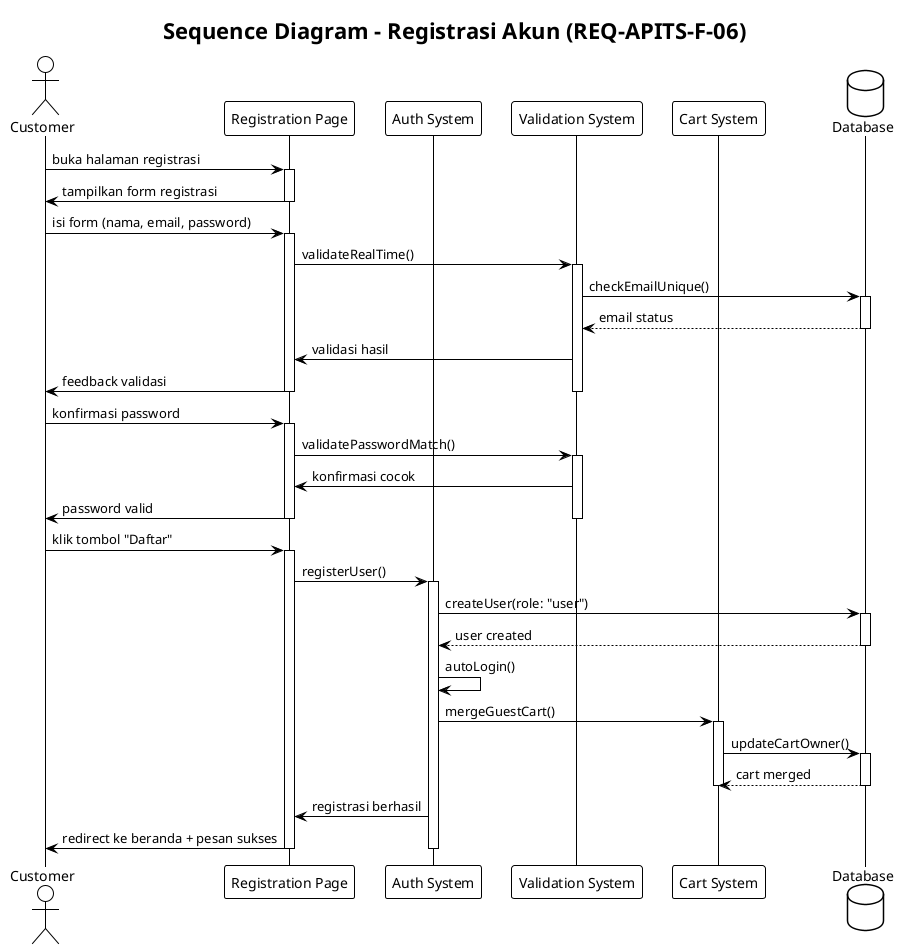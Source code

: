 @startuml Sequence_Diagram_Registrasi_Akun
!theme plain
title Sequence Diagram - Registrasi Akun (REQ-APITS-F-06)

actor "Customer" as Customer
participant "Registration Page" as UI
participant "Auth System" as Auth
participant "Validation System" as Validator
participant "Cart System" as Cart
database "Database" as DB

Customer -> UI: buka halaman registrasi
activate UI
UI -> Customer: tampilkan form registrasi
deactivate UI

Customer -> UI: isi form (nama, email, password)
activate UI
UI -> Validator: validateRealTime()
activate Validator
Validator -> DB: checkEmailUnique()
activate DB
DB --> Validator: email status
deactivate DB
Validator -> UI: validasi hasil
UI -> Customer: feedback validasi
deactivate Validator
deactivate UI

Customer -> UI: konfirmasi password
activate UI
UI -> Validator: validatePasswordMatch()
activate Validator
Validator -> UI: konfirmasi cocok
UI -> Customer: password valid
deactivate Validator
deactivate UI

Customer -> UI: klik tombol "Daftar"
activate UI
UI -> Auth: registerUser()
activate Auth
Auth -> DB: createUser(role: "user")
activate DB
DB --> Auth: user created
deactivate DB

Auth -> Auth: autoLogin()
Auth -> Cart: mergeGuestCart()
activate Cart
Cart -> DB: updateCartOwner()
activate DB
DB --> Cart: cart merged
deactivate DB
deactivate Cart

Auth -> UI: registrasi berhasil
UI -> Customer: redirect ke beranda + pesan sukses
deactivate Auth
deactivate UI

@enduml